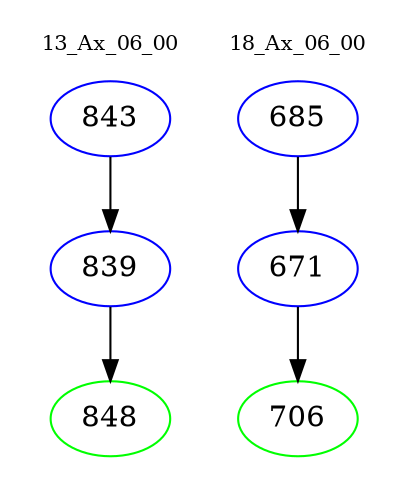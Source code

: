 digraph{
subgraph cluster_0 {
color = white
label = "13_Ax_06_00";
fontsize=10;
T0_843 [label="843", color="blue"]
T0_843 -> T0_839 [color="black"]
T0_839 [label="839", color="blue"]
T0_839 -> T0_848 [color="black"]
T0_848 [label="848", color="green"]
}
subgraph cluster_1 {
color = white
label = "18_Ax_06_00";
fontsize=10;
T1_685 [label="685", color="blue"]
T1_685 -> T1_671 [color="black"]
T1_671 [label="671", color="blue"]
T1_671 -> T1_706 [color="black"]
T1_706 [label="706", color="green"]
}
}
